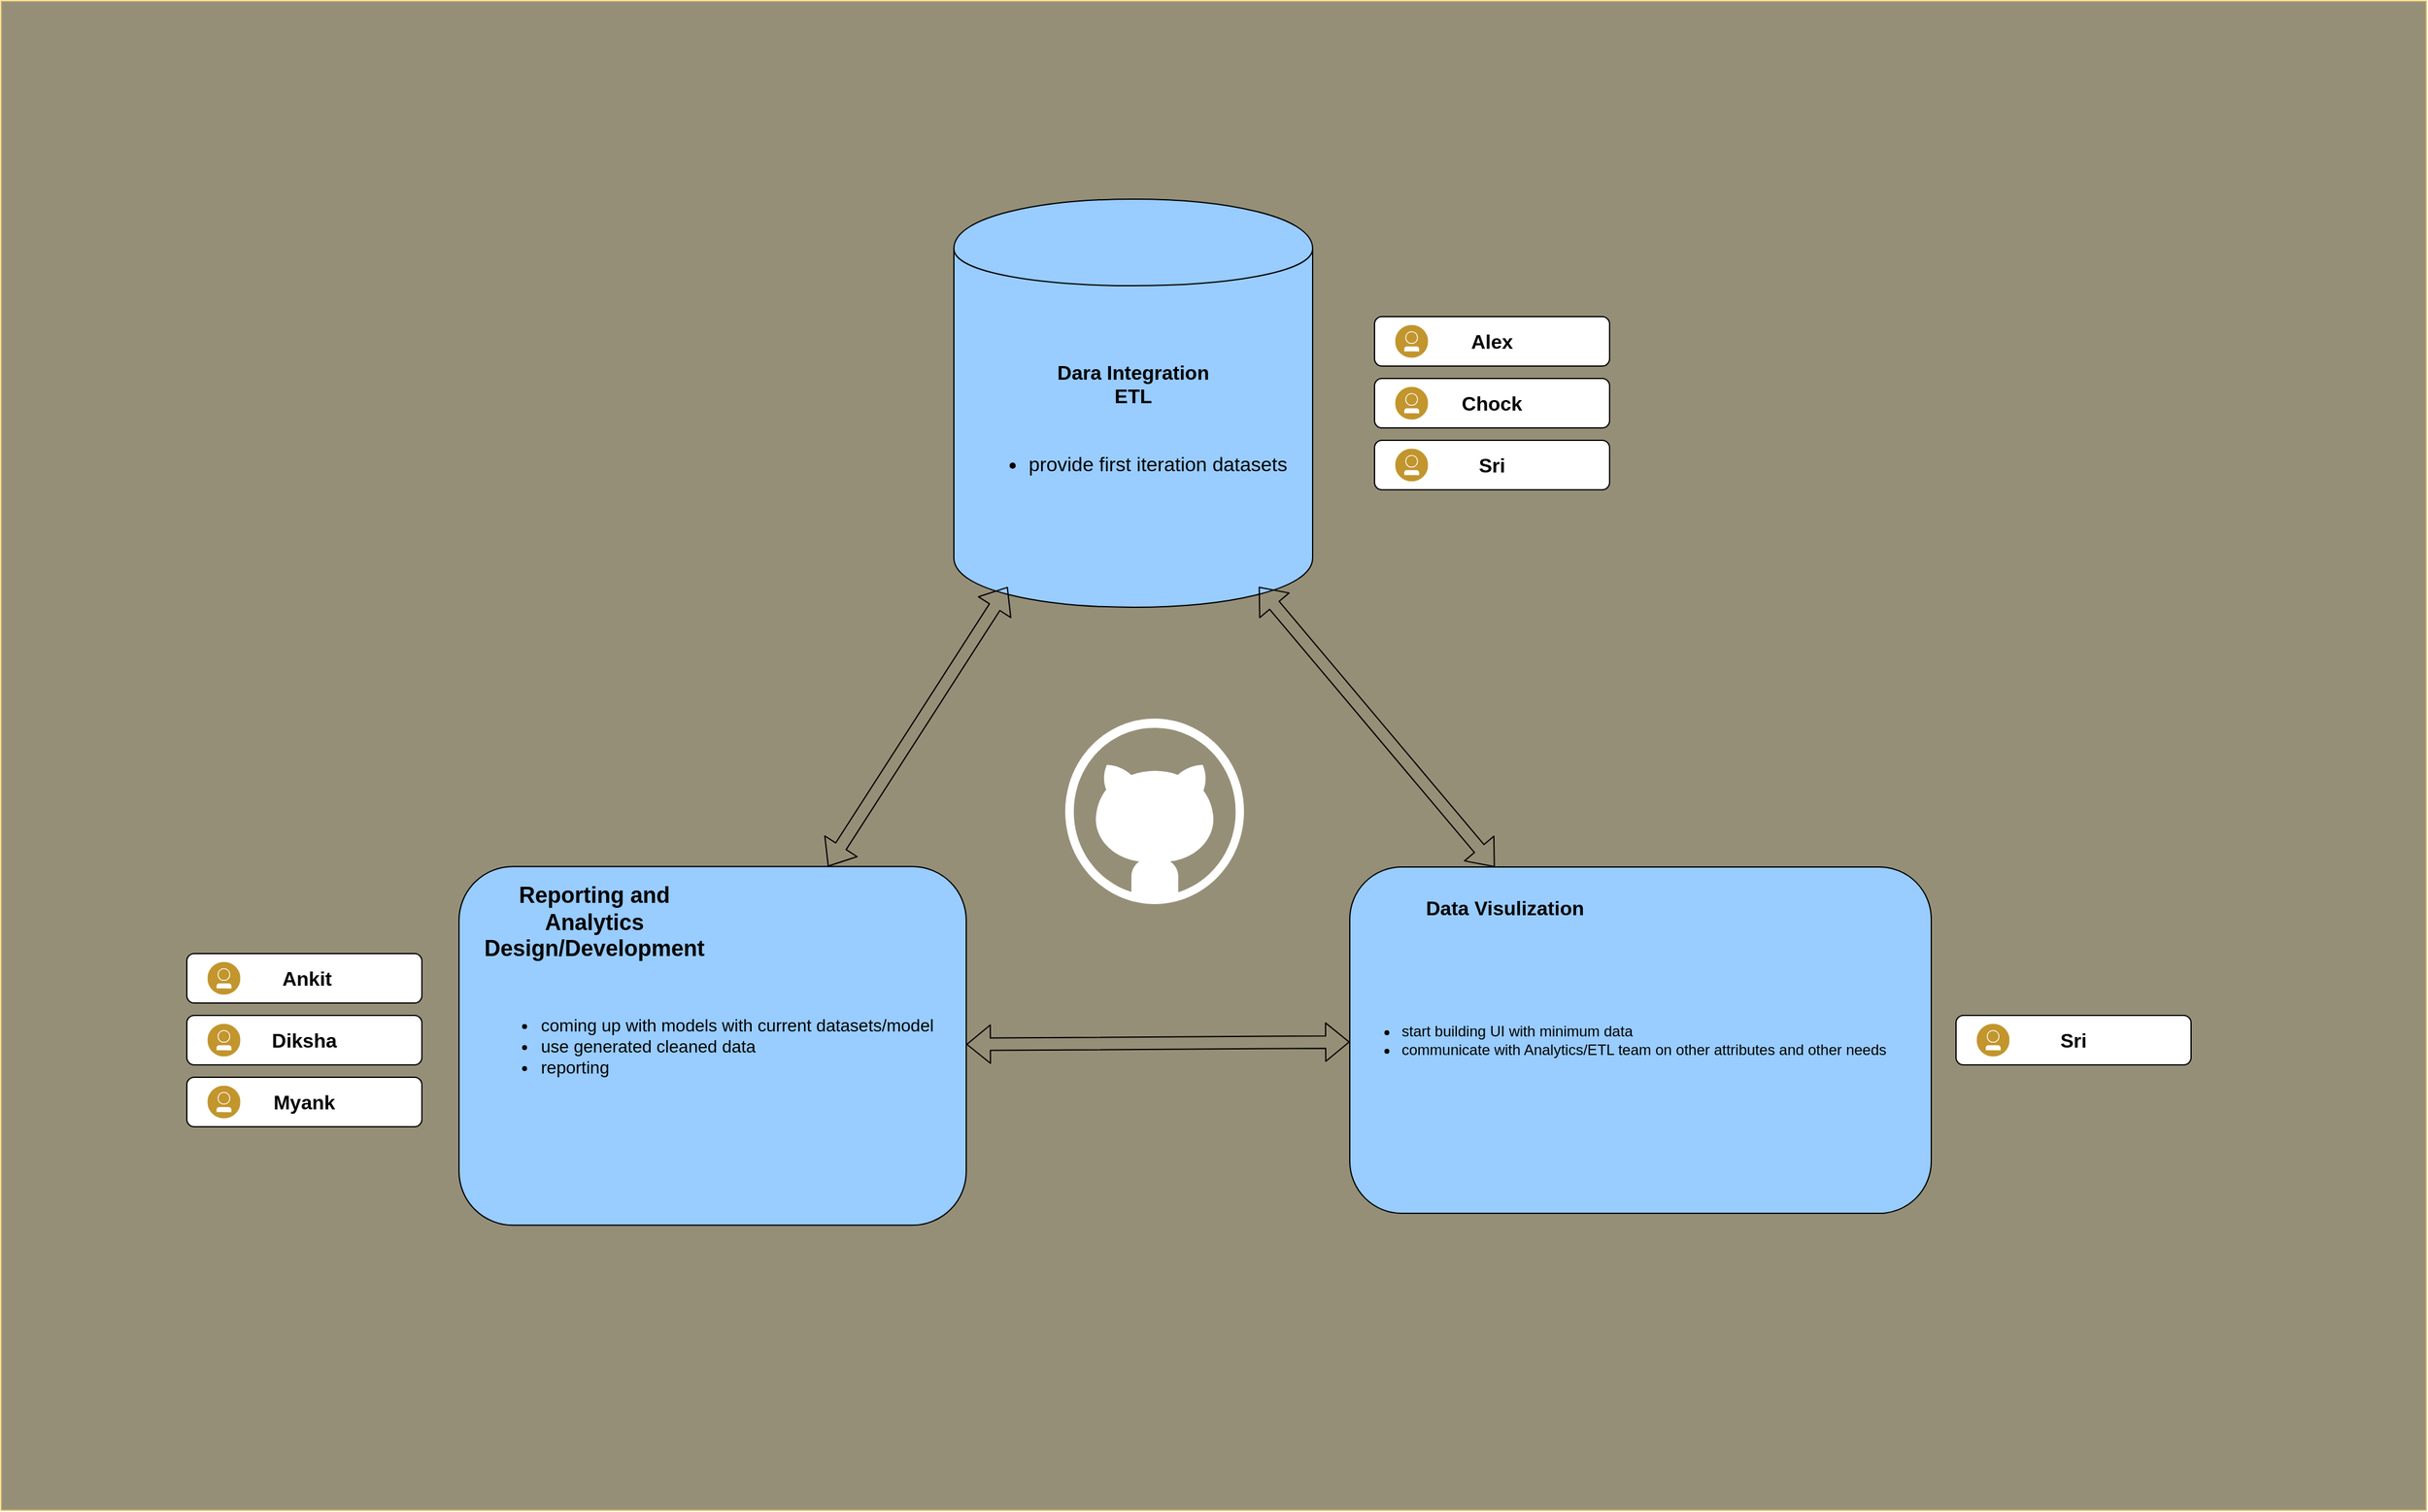 <mxfile version="12.9.14"><diagram id="fvWYnnF0xHtBGkJl5MId" name="Page-1"><mxGraphModel dx="2827" dy="2253" grid="1" gridSize="10" guides="1" tooltips="1" connect="1" arrows="1" fold="1" page="1" pageScale="1" pageWidth="850" pageHeight="1100" math="0" shadow="0"><root><mxCell id="0"/><mxCell id="1" parent="0"/><mxCell id="yw-HYqPz5kTeqn3V1zNd-26" value="" style="rounded=0;whiteSpace=wrap;html=1;fillColor=#968F78;strokeColor=#d6b656;" parent="1" vertex="1"><mxGeometry x="-450" y="-270" width="1960" height="1220" as="geometry"/></mxCell><mxCell id="yw-HYqPz5kTeqn3V1zNd-16" value="" style="group" parent="1" vertex="1" connectable="0"><mxGeometry x="640" y="430" width="470" height="280" as="geometry"/></mxCell><mxCell id="yw-HYqPz5kTeqn3V1zNd-13" value="&lt;ul&gt;&lt;li&gt;start building UI with minimum data&lt;/li&gt;&lt;li&gt;communicate with Analytics/ETL team on other attributes and other needs&amp;nbsp;&lt;/li&gt;&lt;/ul&gt;" style="rounded=1;whiteSpace=wrap;html=1;fillColor=#99CCFF;align=left;" parent="yw-HYqPz5kTeqn3V1zNd-16" vertex="1"><mxGeometry x="0.005" width="469.995" height="280" as="geometry"/></mxCell><mxCell id="yw-HYqPz5kTeqn3V1zNd-15" value="Data Visulization" style="text;html=1;strokeColor=none;fillColor=none;align=center;verticalAlign=middle;whiteSpace=wrap;rounded=0;fontSize=16;fontStyle=1" parent="yw-HYqPz5kTeqn3V1zNd-16" vertex="1"><mxGeometry y="9.995" width="250.722" height="46.82" as="geometry"/></mxCell><mxCell id="yw-HYqPz5kTeqn3V1zNd-18" value="" style="group;spacingRight=10;" parent="1" vertex="1" connectable="0"><mxGeometry x="-80" y="440" width="410" height="290" as="geometry"/></mxCell><mxCell id="yw-HYqPz5kTeqn3V1zNd-24" value="" style="group;labelBackgroundColor=none;fontSize=16;spacing=10;" parent="yw-HYqPz5kTeqn3V1zNd-18" vertex="1" connectable="0"><mxGeometry y="-10.357" width="410" height="290" as="geometry"/></mxCell><mxCell id="yw-HYqPz5kTeqn3V1zNd-19" value="&lt;ul style=&quot;font-size: 14px&quot;&gt;&lt;li&gt;&lt;span&gt;coming up with models with current datasets/model&lt;/span&gt;&lt;/li&gt;&lt;li style=&quot;text-align: left&quot;&gt;use generated cleaned data&lt;/li&gt;&lt;li style=&quot;text-align: left&quot;&gt;reporting&amp;nbsp;&lt;/li&gt;&lt;/ul&gt;" style="rounded=1;whiteSpace=wrap;html=1;fillColor=#99CCFF;" parent="yw-HYqPz5kTeqn3V1zNd-24" vertex="1"><mxGeometry width="410" height="290" as="geometry"/></mxCell><mxCell id="yw-HYqPz5kTeqn3V1zNd-23" value="Reporting and Analytics Design/Development" style="text;html=1;strokeColor=none;fillColor=none;align=center;verticalAlign=middle;whiteSpace=wrap;rounded=0;fontSize=18;fontStyle=1" parent="yw-HYqPz5kTeqn3V1zNd-24" vertex="1"><mxGeometry x="10.571" y="20.71" width="197.377" height="48.492" as="geometry"/></mxCell><mxCell id="yw-HYqPz5kTeqn3V1zNd-25" value="&lt;font style=&quot;font-size: 16px&quot;&gt;&lt;b&gt;Dara Integration&lt;/b&gt;&lt;br&gt;&lt;b&gt;ETL&lt;/b&gt;&lt;br&gt;&lt;br&gt;&lt;ul&gt;&lt;li style=&quot;text-align: left&quot;&gt;provide first iteration datasets&lt;/li&gt;&lt;/ul&gt;&lt;/font&gt;" style="shape=cylinder;whiteSpace=wrap;html=1;boundedLbl=1;backgroundOutline=1;fillColor=#99CCFF;" parent="1" vertex="1"><mxGeometry x="320" y="-110" width="290" height="330" as="geometry"/></mxCell><mxCell id="yw-HYqPz5kTeqn3V1zNd-28" value="" style="shape=flexArrow;endArrow=classic;startArrow=classic;html=1;entryX=0.15;entryY=0.95;entryDx=0;entryDy=0;entryPerimeter=0;" parent="1" source="yw-HYqPz5kTeqn3V1zNd-19" target="yw-HYqPz5kTeqn3V1zNd-25" edge="1"><mxGeometry width="50" height="50" relative="1" as="geometry"><mxPoint x="370" y="410" as="sourcePoint"/><mxPoint x="420" y="360" as="targetPoint"/></mxGeometry></mxCell><mxCell id="yw-HYqPz5kTeqn3V1zNd-29" value="" style="shape=flexArrow;endArrow=classic;startArrow=classic;html=1;entryX=0.85;entryY=0.95;entryDx=0;entryDy=0;entryPerimeter=0;" parent="1" source="yw-HYqPz5kTeqn3V1zNd-13" target="yw-HYqPz5kTeqn3V1zNd-25" edge="1"><mxGeometry width="50" height="50" relative="1" as="geometry"><mxPoint x="450.002" y="480" as="sourcePoint"/><mxPoint x="576.41" y="270" as="targetPoint"/></mxGeometry></mxCell><mxCell id="yw-HYqPz5kTeqn3V1zNd-30" value="" style="shape=flexArrow;endArrow=classic;startArrow=classic;html=1;" parent="1" source="yw-HYqPz5kTeqn3V1zNd-13" target="yw-HYqPz5kTeqn3V1zNd-19" edge="1"><mxGeometry width="50" height="50" relative="1" as="geometry"><mxPoint x="593.575" y="626.5" as="sourcePoint"/><mxPoint x="440" y="400.0" as="targetPoint"/></mxGeometry></mxCell><mxCell id="yw-HYqPz5kTeqn3V1zNd-42" value="" style="group" parent="1" vertex="1" connectable="0"><mxGeometry x="-300" y="500" width="200" height="140" as="geometry"/></mxCell><mxCell id="yw-HYqPz5kTeqn3V1zNd-35" value="" style="group;fillColor=none;strokeColor=none;" parent="yw-HYqPz5kTeqn3V1zNd-42" vertex="1" connectable="0"><mxGeometry width="200" height="40" as="geometry"/></mxCell><mxCell id="yw-HYqPz5kTeqn3V1zNd-34" value="&lt;font style=&quot;font-size: 16px&quot;&gt;&lt;b&gt;&amp;nbsp;Ankit&lt;/b&gt;&lt;/font&gt;" style="rounded=1;whiteSpace=wrap;html=1;fillColor=#FFFFFF;" parent="yw-HYqPz5kTeqn3V1zNd-35" vertex="1"><mxGeometry width="190" height="40" as="geometry"/></mxCell><mxCell id="yw-HYqPz5kTeqn3V1zNd-33" value="" style="aspect=fixed;perimeter=ellipsePerimeter;html=1;align=center;shadow=0;dashed=0;fontColor=#4277BB;labelBackgroundColor=#ffffff;fontSize=12;spacingTop=3;image;image=img/lib/ibm/users/user.svg;fillColor=#99CCFF;" parent="yw-HYqPz5kTeqn3V1zNd-35" vertex="1"><mxGeometry x="16.667" y="6.667" width="26.667" height="26.667" as="geometry"/></mxCell><mxCell id="yw-HYqPz5kTeqn3V1zNd-36" value="" style="group;fillColor=none;strokeColor=none;" parent="yw-HYqPz5kTeqn3V1zNd-42" vertex="1" connectable="0"><mxGeometry y="100" width="200" height="40" as="geometry"/></mxCell><mxCell id="yw-HYqPz5kTeqn3V1zNd-37" value="&lt;font style=&quot;font-size: 16px&quot;&gt;&lt;b&gt;Myank&lt;/b&gt;&lt;/font&gt;" style="rounded=1;whiteSpace=wrap;html=1;fillColor=#FFFFFF;" parent="yw-HYqPz5kTeqn3V1zNd-36" vertex="1"><mxGeometry width="190" height="40" as="geometry"/></mxCell><mxCell id="yw-HYqPz5kTeqn3V1zNd-38" value="" style="aspect=fixed;perimeter=ellipsePerimeter;html=1;align=center;shadow=0;dashed=0;fontColor=#4277BB;labelBackgroundColor=#ffffff;fontSize=12;spacingTop=3;image;image=img/lib/ibm/users/user.svg;fillColor=#99CCFF;" parent="yw-HYqPz5kTeqn3V1zNd-36" vertex="1"><mxGeometry x="16.667" y="6.667" width="26.667" height="26.667" as="geometry"/></mxCell><mxCell id="yw-HYqPz5kTeqn3V1zNd-39" value="" style="group;fillColor=none;strokeColor=none;" parent="yw-HYqPz5kTeqn3V1zNd-42" vertex="1" connectable="0"><mxGeometry y="50" width="200" height="40" as="geometry"/></mxCell><mxCell id="yw-HYqPz5kTeqn3V1zNd-40" value="&lt;font style=&quot;font-size: 16px&quot;&gt;&lt;b&gt;Diksha&lt;/b&gt;&lt;/font&gt;" style="rounded=1;whiteSpace=wrap;html=1;fillColor=#FFFFFF;" parent="yw-HYqPz5kTeqn3V1zNd-39" vertex="1"><mxGeometry width="190" height="40" as="geometry"/></mxCell><mxCell id="yw-HYqPz5kTeqn3V1zNd-41" value="" style="aspect=fixed;perimeter=ellipsePerimeter;html=1;align=center;shadow=0;dashed=0;fontColor=#4277BB;labelBackgroundColor=#ffffff;fontSize=12;spacingTop=3;image;image=img/lib/ibm/users/user.svg;fillColor=#99CCFF;" parent="yw-HYqPz5kTeqn3V1zNd-39" vertex="1"><mxGeometry x="16.667" y="6.667" width="26.667" height="26.667" as="geometry"/></mxCell><mxCell id="yw-HYqPz5kTeqn3V1zNd-43" value="" style="group;fontSize=16;fontStyle=1" parent="1" vertex="1" connectable="0"><mxGeometry x="660" y="-15" width="200" height="140" as="geometry"/></mxCell><mxCell id="yw-HYqPz5kTeqn3V1zNd-44" value="" style="group;fillColor=none;strokeColor=none;fontSize=16;fontStyle=1" parent="yw-HYqPz5kTeqn3V1zNd-43" vertex="1" connectable="0"><mxGeometry width="200" height="40" as="geometry"/></mxCell><mxCell id="yw-HYqPz5kTeqn3V1zNd-45" value="&lt;font style=&quot;font-size: 16px&quot;&gt;&lt;b&gt;Alex&lt;/b&gt;&lt;/font&gt;" style="rounded=1;whiteSpace=wrap;html=1;fillColor=#FFFFFF;" parent="yw-HYqPz5kTeqn3V1zNd-44" vertex="1"><mxGeometry width="190" height="40" as="geometry"/></mxCell><mxCell id="yw-HYqPz5kTeqn3V1zNd-46" value="" style="aspect=fixed;perimeter=ellipsePerimeter;html=1;align=center;shadow=0;dashed=0;fontColor=#4277BB;labelBackgroundColor=#ffffff;fontSize=12;spacingTop=3;image;image=img/lib/ibm/users/user.svg;fillColor=#99CCFF;" parent="yw-HYqPz5kTeqn3V1zNd-44" vertex="1"><mxGeometry x="16.667" y="6.667" width="26.667" height="26.667" as="geometry"/></mxCell><mxCell id="yw-HYqPz5kTeqn3V1zNd-47" value="" style="group;fillColor=none;strokeColor=none;" parent="yw-HYqPz5kTeqn3V1zNd-43" vertex="1" connectable="0"><mxGeometry y="100" width="200" height="40" as="geometry"/></mxCell><mxCell id="yw-HYqPz5kTeqn3V1zNd-48" value="Sri" style="rounded=1;whiteSpace=wrap;html=1;fillColor=#FFFFFF;fontSize=16;fontStyle=1" parent="yw-HYqPz5kTeqn3V1zNd-47" vertex="1"><mxGeometry width="190" height="40" as="geometry"/></mxCell><mxCell id="yw-HYqPz5kTeqn3V1zNd-49" value="" style="aspect=fixed;perimeter=ellipsePerimeter;html=1;align=center;shadow=0;dashed=0;fontColor=#4277BB;labelBackgroundColor=#ffffff;fontSize=12;spacingTop=3;image;image=img/lib/ibm/users/user.svg;fillColor=#99CCFF;" parent="yw-HYqPz5kTeqn3V1zNd-47" vertex="1"><mxGeometry x="16.667" y="6.667" width="26.667" height="26.667" as="geometry"/></mxCell><mxCell id="yw-HYqPz5kTeqn3V1zNd-50" value="" style="group;fillColor=none;strokeColor=none;" parent="yw-HYqPz5kTeqn3V1zNd-43" vertex="1" connectable="0"><mxGeometry y="50" width="200" height="40" as="geometry"/></mxCell><mxCell id="yw-HYqPz5kTeqn3V1zNd-51" value="Chock" style="rounded=1;whiteSpace=wrap;html=1;fillColor=#FFFFFF;fontSize=16;fontStyle=1" parent="yw-HYqPz5kTeqn3V1zNd-50" vertex="1"><mxGeometry width="190" height="40" as="geometry"/></mxCell><mxCell id="yw-HYqPz5kTeqn3V1zNd-52" value="" style="aspect=fixed;perimeter=ellipsePerimeter;html=1;align=center;shadow=0;dashed=0;fontColor=#4277BB;labelBackgroundColor=#ffffff;fontSize=12;spacingTop=3;image;image=img/lib/ibm/users/user.svg;fillColor=#99CCFF;" parent="yw-HYqPz5kTeqn3V1zNd-50" vertex="1"><mxGeometry x="16.667" y="6.667" width="26.667" height="26.667" as="geometry"/></mxCell><mxCell id="yw-HYqPz5kTeqn3V1zNd-63" value="" style="group" parent="1" vertex="1" connectable="0"><mxGeometry x="1130" y="550" width="190" height="40" as="geometry"/></mxCell><mxCell id="yw-HYqPz5kTeqn3V1zNd-58" value="&lt;span style=&quot;font-size: 16px ; font-weight: 700&quot;&gt;Sri&lt;/span&gt;" style="rounded=1;whiteSpace=wrap;html=1;fillColor=#FFFFFF;" parent="yw-HYqPz5kTeqn3V1zNd-63" vertex="1"><mxGeometry width="190" height="40" as="geometry"/></mxCell><mxCell id="yw-HYqPz5kTeqn3V1zNd-59" value="" style="aspect=fixed;perimeter=ellipsePerimeter;html=1;align=center;shadow=0;dashed=0;fontColor=#4277BB;labelBackgroundColor=#ffffff;fontSize=12;spacingTop=3;image;image=img/lib/ibm/users/user.svg;fillColor=#99CCFF;" parent="yw-HYqPz5kTeqn3V1zNd-63" vertex="1"><mxGeometry x="16.667" y="6.667" width="26.667" height="26.667" as="geometry"/></mxCell><mxCell id="yw-HYqPz5kTeqn3V1zNd-68" value="" style="verticalLabelPosition=bottom;html=1;verticalAlign=top;align=center;strokeColor=none;fillColor=#FFFFFF;shape=mxgraph.azure.github_code;pointerEvents=1;labelBackgroundColor=none;fontSize=16;fontColor=none;" parent="1" vertex="1"><mxGeometry x="410" y="310" width="144.51" height="150" as="geometry"/></mxCell></root></mxGraphModel></diagram></mxfile>